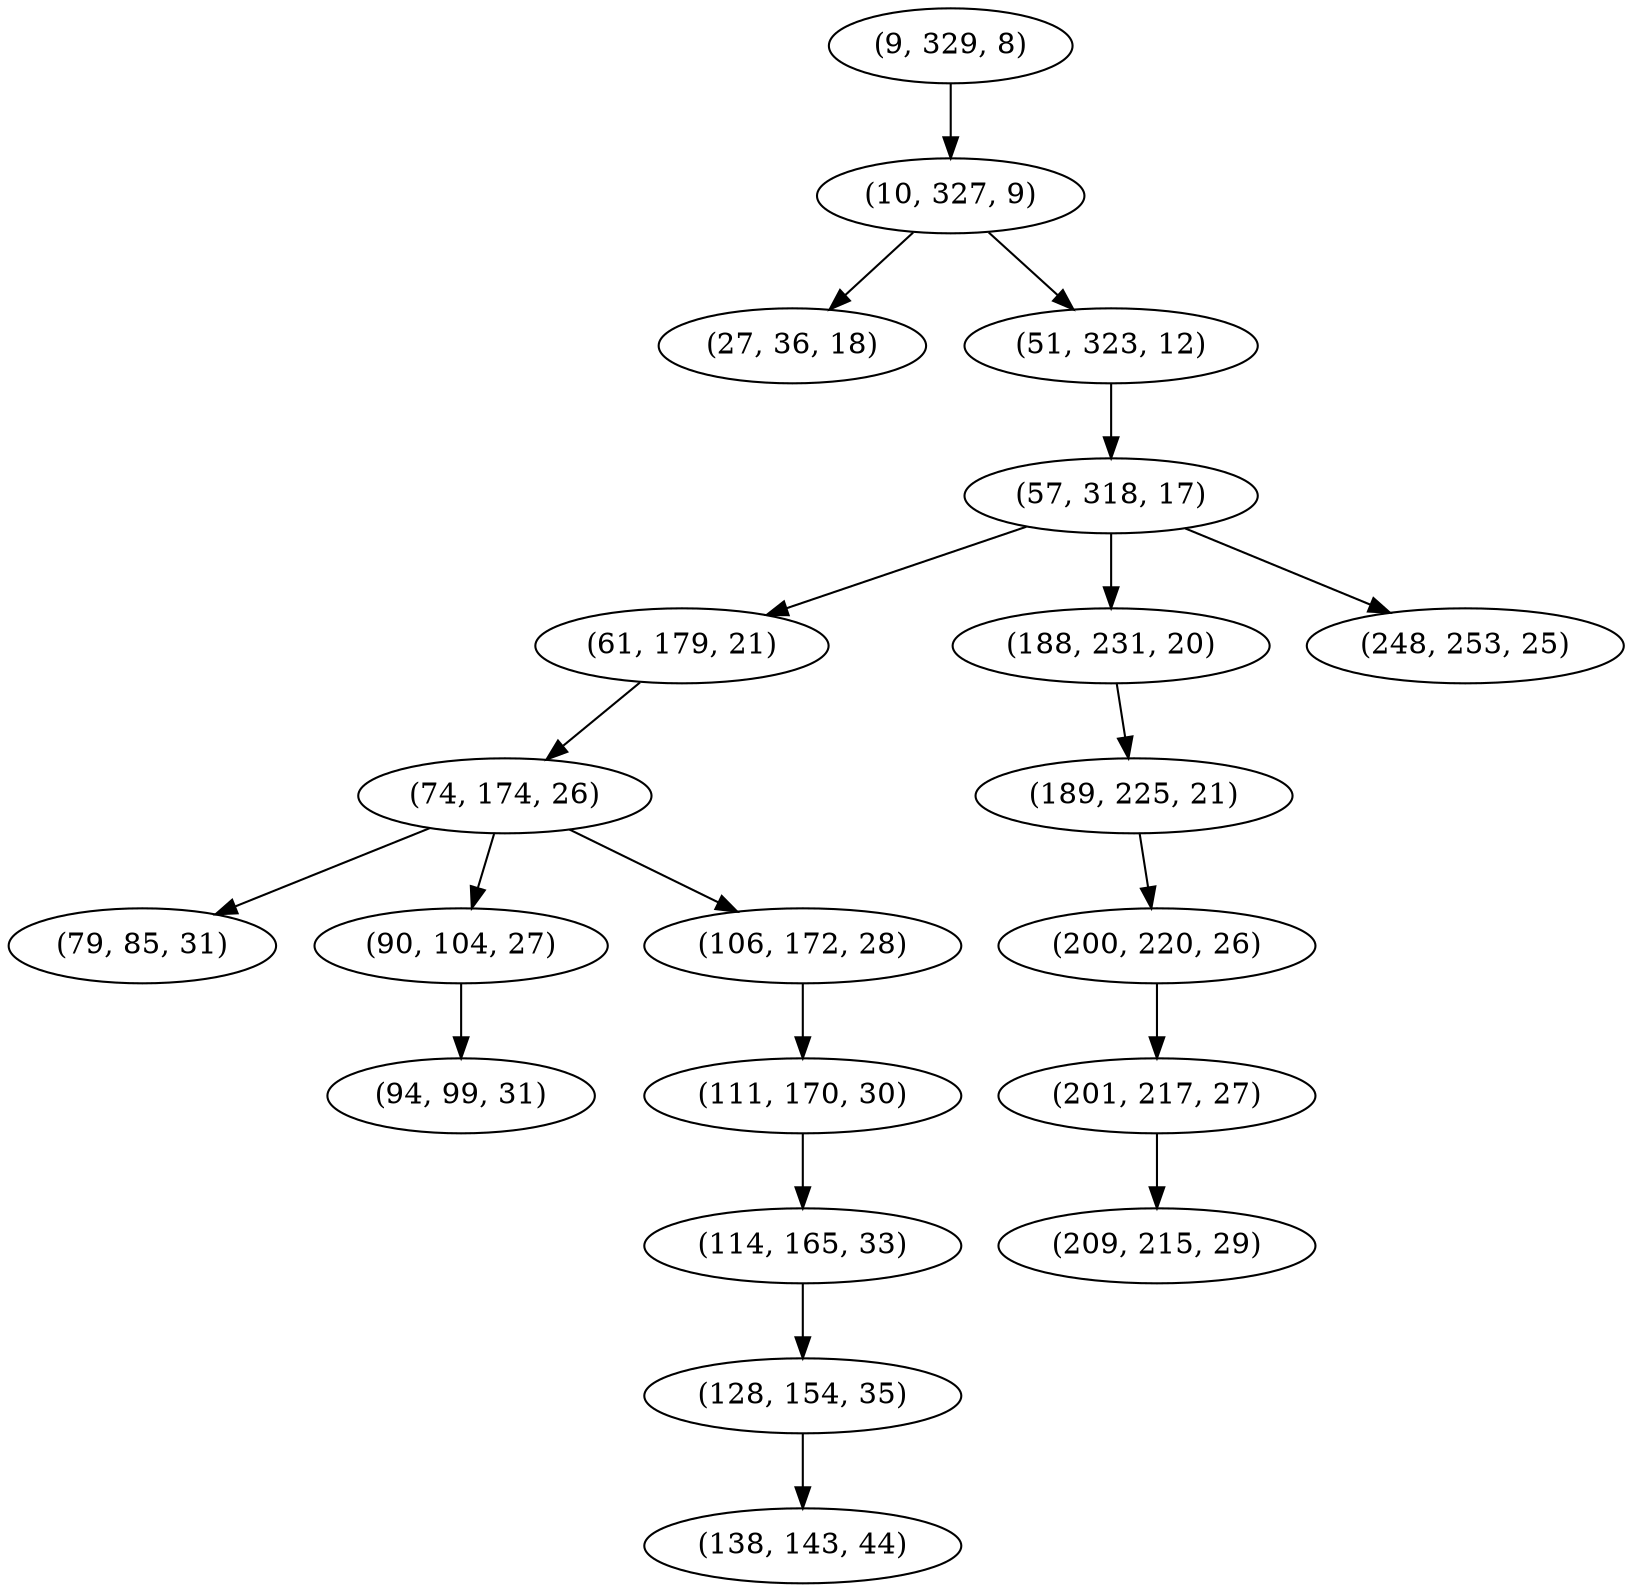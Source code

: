 digraph tree {
    "(9, 329, 8)";
    "(10, 327, 9)";
    "(27, 36, 18)";
    "(51, 323, 12)";
    "(57, 318, 17)";
    "(61, 179, 21)";
    "(74, 174, 26)";
    "(79, 85, 31)";
    "(90, 104, 27)";
    "(94, 99, 31)";
    "(106, 172, 28)";
    "(111, 170, 30)";
    "(114, 165, 33)";
    "(128, 154, 35)";
    "(138, 143, 44)";
    "(188, 231, 20)";
    "(189, 225, 21)";
    "(200, 220, 26)";
    "(201, 217, 27)";
    "(209, 215, 29)";
    "(248, 253, 25)";
    "(9, 329, 8)" -> "(10, 327, 9)";
    "(10, 327, 9)" -> "(27, 36, 18)";
    "(10, 327, 9)" -> "(51, 323, 12)";
    "(51, 323, 12)" -> "(57, 318, 17)";
    "(57, 318, 17)" -> "(61, 179, 21)";
    "(57, 318, 17)" -> "(188, 231, 20)";
    "(57, 318, 17)" -> "(248, 253, 25)";
    "(61, 179, 21)" -> "(74, 174, 26)";
    "(74, 174, 26)" -> "(79, 85, 31)";
    "(74, 174, 26)" -> "(90, 104, 27)";
    "(74, 174, 26)" -> "(106, 172, 28)";
    "(90, 104, 27)" -> "(94, 99, 31)";
    "(106, 172, 28)" -> "(111, 170, 30)";
    "(111, 170, 30)" -> "(114, 165, 33)";
    "(114, 165, 33)" -> "(128, 154, 35)";
    "(128, 154, 35)" -> "(138, 143, 44)";
    "(188, 231, 20)" -> "(189, 225, 21)";
    "(189, 225, 21)" -> "(200, 220, 26)";
    "(200, 220, 26)" -> "(201, 217, 27)";
    "(201, 217, 27)" -> "(209, 215, 29)";
}
